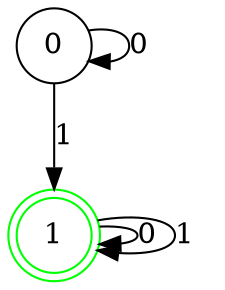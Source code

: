 digraph {
	node [color=black shape=circle]
	0
	node [color=green shape=doublecircle]
	1
	0 -> 0 [label=0]
	0 -> 1 [label=1]
	1 -> 1 [label=0]
	1 -> 1 [label=1]
}
